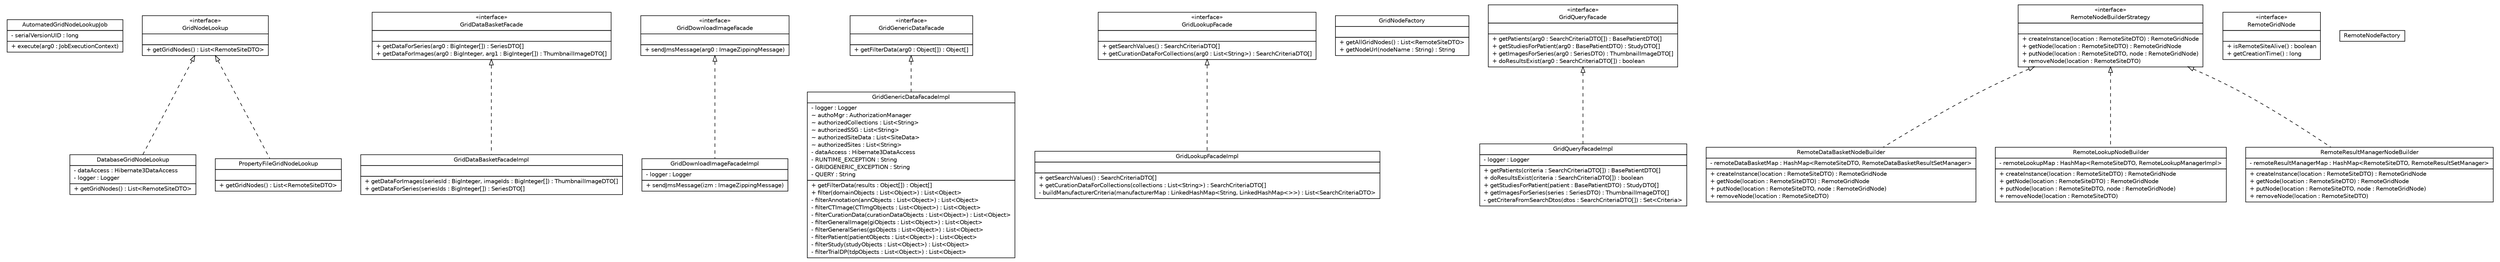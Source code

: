 #!/usr/local/bin/dot
#
# Class diagram 
# Generated by UmlGraph version 4.8 (http://www.spinellis.gr/sw/umlgraph)
#

digraph G {
	edge [fontname="Helvetica",fontsize=10,labelfontname="Helvetica",labelfontsize=10];
	node [fontname="Helvetica",fontsize=10,shape=plaintext];
	// gov.nih.nci.ncia.grid.AutomatedGridNodeLookupJob
	c2357 [label=<<table border="0" cellborder="1" cellspacing="0" cellpadding="2" port="p" href="./AutomatedGridNodeLookupJob.html">
		<tr><td><table border="0" cellspacing="0" cellpadding="1">
			<tr><td> AutomatedGridNodeLookupJob </td></tr>
		</table></td></tr>
		<tr><td><table border="0" cellspacing="0" cellpadding="1">
			<tr><td align="left"> - serialVersionUID : long </td></tr>
		</table></td></tr>
		<tr><td><table border="0" cellspacing="0" cellpadding="1">
			<tr><td align="left"> + execute(arg0 : JobExecutionContext) </td></tr>
		</table></td></tr>
		</table>>, fontname="Helvetica", fontcolor="black", fontsize=10.0];
	// gov.nih.nci.ncia.grid.DatabaseGridNodeLookup
	c2358 [label=<<table border="0" cellborder="1" cellspacing="0" cellpadding="2" port="p" href="./DatabaseGridNodeLookup.html">
		<tr><td><table border="0" cellspacing="0" cellpadding="1">
			<tr><td> DatabaseGridNodeLookup </td></tr>
		</table></td></tr>
		<tr><td><table border="0" cellspacing="0" cellpadding="1">
			<tr><td align="left"> - dataAccess : Hibernate3DataAccess </td></tr>
			<tr><td align="left"> - logger : Logger </td></tr>
		</table></td></tr>
		<tr><td><table border="0" cellspacing="0" cellpadding="1">
			<tr><td align="left"> + getGridNodes() : List&lt;RemoteSiteDTO&gt; </td></tr>
		</table></td></tr>
		</table>>, fontname="Helvetica", fontcolor="black", fontsize=10.0];
	// gov.nih.nci.ncia.grid.GridDataBasketFacadeImpl
	c2359 [label=<<table border="0" cellborder="1" cellspacing="0" cellpadding="2" port="p" href="./GridDataBasketFacadeImpl.html">
		<tr><td><table border="0" cellspacing="0" cellpadding="1">
			<tr><td> GridDataBasketFacadeImpl </td></tr>
		</table></td></tr>
		<tr><td><table border="0" cellspacing="0" cellpadding="1">
			<tr><td align="left">  </td></tr>
		</table></td></tr>
		<tr><td><table border="0" cellspacing="0" cellpadding="1">
			<tr><td align="left"> + getDataForImages(seriesId : BigInteger, imageIds : BigInteger[]) : ThumbnailImageDTO[] </td></tr>
			<tr><td align="left"> + getDataForSeries(seriesIds : BigInteger[]) : SeriesDTO[] </td></tr>
		</table></td></tr>
		</table>>, fontname="Helvetica", fontcolor="black", fontsize=10.0];
	// gov.nih.nci.ncia.grid.GridDownloadImageFacadeImpl
	c2360 [label=<<table border="0" cellborder="1" cellspacing="0" cellpadding="2" port="p" href="./GridDownloadImageFacadeImpl.html">
		<tr><td><table border="0" cellspacing="0" cellpadding="1">
			<tr><td> GridDownloadImageFacadeImpl </td></tr>
		</table></td></tr>
		<tr><td><table border="0" cellspacing="0" cellpadding="1">
			<tr><td align="left"> - logger : Logger </td></tr>
		</table></td></tr>
		<tr><td><table border="0" cellspacing="0" cellpadding="1">
			<tr><td align="left"> + sendJmsMessage(izm : ImageZippingMessage) </td></tr>
		</table></td></tr>
		</table>>, fontname="Helvetica", fontcolor="black", fontsize=10.0];
	// gov.nih.nci.ncia.grid.GridGenericDataFacadeImpl
	c2361 [label=<<table border="0" cellborder="1" cellspacing="0" cellpadding="2" port="p" href="./GridGenericDataFacadeImpl.html">
		<tr><td><table border="0" cellspacing="0" cellpadding="1">
			<tr><td> GridGenericDataFacadeImpl </td></tr>
		</table></td></tr>
		<tr><td><table border="0" cellspacing="0" cellpadding="1">
			<tr><td align="left"> - logger : Logger </td></tr>
			<tr><td align="left"> ~ authoMgr : AuthorizationManager </td></tr>
			<tr><td align="left"> ~ authorizedCollections : List&lt;String&gt; </td></tr>
			<tr><td align="left"> ~ authorizedSSG : List&lt;String&gt; </td></tr>
			<tr><td align="left"> ~ authorizedSiteData : List&lt;SiteData&gt; </td></tr>
			<tr><td align="left"> ~ authorizedSites : List&lt;String&gt; </td></tr>
			<tr><td align="left"> - dataAccess : Hibernate3DataAccess </td></tr>
			<tr><td align="left"> - RUNTIME_EXCEPTION : String </td></tr>
			<tr><td align="left"> - GRIDGENERIC_EXCEPTION : String </td></tr>
			<tr><td align="left"> - QUERY : String </td></tr>
		</table></td></tr>
		<tr><td><table border="0" cellspacing="0" cellpadding="1">
			<tr><td align="left"> + getFilterData(results : Object[]) : Object[] </td></tr>
			<tr><td align="left"> + filter(domainObjects : List&lt;Object&gt;) : List&lt;Object&gt; </td></tr>
			<tr><td align="left"> - filterAnnotation(annObjects : List&lt;Object&gt;) : List&lt;Object&gt; </td></tr>
			<tr><td align="left"> - filterCTImage(CTImgObjects : List&lt;Object&gt;) : List&lt;Object&gt; </td></tr>
			<tr><td align="left"> - filterCurationData(curationDataObjects : List&lt;Object&gt;) : List&lt;Object&gt; </td></tr>
			<tr><td align="left"> - filterGeneralImage(giObjects : List&lt;Object&gt;) : List&lt;Object&gt; </td></tr>
			<tr><td align="left"> - filterGeneralSeries(gsObjects : List&lt;Object&gt;) : List&lt;Object&gt; </td></tr>
			<tr><td align="left"> - filterPatient(patientObjects : List&lt;Object&gt;) : List&lt;Object&gt; </td></tr>
			<tr><td align="left"> - filterStudy(studyObjects : List&lt;Object&gt;) : List&lt;Object&gt; </td></tr>
			<tr><td align="left"> - filterTrialDP(tdpObjects : List&lt;Object&gt;) : List&lt;Object&gt; </td></tr>
		</table></td></tr>
		</table>>, fontname="Helvetica", fontcolor="black", fontsize=10.0];
	// gov.nih.nci.ncia.grid.GridLookupFacadeImpl
	c2362 [label=<<table border="0" cellborder="1" cellspacing="0" cellpadding="2" port="p" href="./GridLookupFacadeImpl.html">
		<tr><td><table border="0" cellspacing="0" cellpadding="1">
			<tr><td> GridLookupFacadeImpl </td></tr>
		</table></td></tr>
		<tr><td><table border="0" cellspacing="0" cellpadding="1">
			<tr><td align="left">  </td></tr>
		</table></td></tr>
		<tr><td><table border="0" cellspacing="0" cellpadding="1">
			<tr><td align="left"> + getSearchValues() : SearchCriteriaDTO[] </td></tr>
			<tr><td align="left"> + getCurationDataForCollections(collections : List&lt;String&gt;) : SearchCriteriaDTO[] </td></tr>
			<tr><td align="left"> - buildManufacturerCriteria(manufacturerMap : LinkedHashMap&lt;String, LinkedHashMap&lt;&gt;&gt;) : List&lt;SearchCriteriaDTO&gt; </td></tr>
		</table></td></tr>
		</table>>, fontname="Helvetica", fontcolor="black", fontsize=10.0];
	// gov.nih.nci.ncia.grid.GridNodeFactory
	c2363 [label=<<table border="0" cellborder="1" cellspacing="0" cellpadding="2" port="p" href="./GridNodeFactory.html">
		<tr><td><table border="0" cellspacing="0" cellpadding="1">
			<tr><td> GridNodeFactory </td></tr>
		</table></td></tr>
		<tr><td><table border="0" cellspacing="0" cellpadding="1">
			<tr><td align="left">  </td></tr>
		</table></td></tr>
		<tr><td><table border="0" cellspacing="0" cellpadding="1">
			<tr><td align="left"> + getAllGridNodes() : List&lt;RemoteSiteDTO&gt; </td></tr>
			<tr><td align="left"> + getNodeUrl(nodeName : String) : String </td></tr>
		</table></td></tr>
		</table>>, fontname="Helvetica", fontcolor="black", fontsize=10.0];
	// gov.nih.nci.ncia.grid.GridNodeLookup
	c2364 [label=<<table border="0" cellborder="1" cellspacing="0" cellpadding="2" port="p" href="./GridNodeLookup.html">
		<tr><td><table border="0" cellspacing="0" cellpadding="1">
			<tr><td> &laquo;interface&raquo; </td></tr>
			<tr><td> GridNodeLookup </td></tr>
		</table></td></tr>
		<tr><td><table border="0" cellspacing="0" cellpadding="1">
			<tr><td align="left">  </td></tr>
		</table></td></tr>
		<tr><td><table border="0" cellspacing="0" cellpadding="1">
			<tr><td align="left"> + getGridNodes() : List&lt;RemoteSiteDTO&gt; </td></tr>
		</table></td></tr>
		</table>>, fontname="Helvetica", fontcolor="black", fontsize=10.0];
	// gov.nih.nci.ncia.grid.GridQueryFacadeImpl
	c2365 [label=<<table border="0" cellborder="1" cellspacing="0" cellpadding="2" port="p" href="./GridQueryFacadeImpl.html">
		<tr><td><table border="0" cellspacing="0" cellpadding="1">
			<tr><td> GridQueryFacadeImpl </td></tr>
		</table></td></tr>
		<tr><td><table border="0" cellspacing="0" cellpadding="1">
			<tr><td align="left"> - logger : Logger </td></tr>
		</table></td></tr>
		<tr><td><table border="0" cellspacing="0" cellpadding="1">
			<tr><td align="left"> + getPatients(criteria : SearchCriteriaDTO[]) : BasePatientDTO[] </td></tr>
			<tr><td align="left"> + doResultsExist(criteria : SearchCriteriaDTO[]) : boolean </td></tr>
			<tr><td align="left"> + getStudiesForPatient(patient : BasePatientDTO) : StudyDTO[] </td></tr>
			<tr><td align="left"> + getImagesForSeries(series : SeriesDTO) : ThumbnailImageDTO[] </td></tr>
			<tr><td align="left"> - getCriteraFromSearchDtos(dtos : SearchCriteriaDTO[]) : Set&lt;Criteria&gt; </td></tr>
		</table></td></tr>
		</table>>, fontname="Helvetica", fontcolor="black", fontsize=10.0];
	// gov.nih.nci.ncia.grid.PropertyFileGridNodeLookup
	c2366 [label=<<table border="0" cellborder="1" cellspacing="0" cellpadding="2" port="p" href="./PropertyFileGridNodeLookup.html">
		<tr><td><table border="0" cellspacing="0" cellpadding="1">
			<tr><td> PropertyFileGridNodeLookup </td></tr>
		</table></td></tr>
		<tr><td><table border="0" cellspacing="0" cellpadding="1">
			<tr><td align="left">  </td></tr>
		</table></td></tr>
		<tr><td><table border="0" cellspacing="0" cellpadding="1">
			<tr><td align="left"> + getGridNodes() : List&lt;RemoteSiteDTO&gt; </td></tr>
		</table></td></tr>
		</table>>, fontname="Helvetica", fontcolor="black", fontsize=10.0];
	// gov.nih.nci.ncia.grid.RemoteDataBasketNodeBuilder
	c2367 [label=<<table border="0" cellborder="1" cellspacing="0" cellpadding="2" port="p" href="./RemoteDataBasketNodeBuilder.html">
		<tr><td><table border="0" cellspacing="0" cellpadding="1">
			<tr><td> RemoteDataBasketNodeBuilder </td></tr>
		</table></td></tr>
		<tr><td><table border="0" cellspacing="0" cellpadding="1">
			<tr><td align="left"> - remoteDataBasketMap : HashMap&lt;RemoteSiteDTO, RemoteDataBasketResultSetManager&gt; </td></tr>
		</table></td></tr>
		<tr><td><table border="0" cellspacing="0" cellpadding="1">
			<tr><td align="left"> + createInstance(location : RemoteSiteDTO) : RemoteGridNode </td></tr>
			<tr><td align="left"> + getNode(location : RemoteSiteDTO) : RemoteGridNode </td></tr>
			<tr><td align="left"> + putNode(location : RemoteSiteDTO, node : RemoteGridNode) </td></tr>
			<tr><td align="left"> + removeNode(location : RemoteSiteDTO) </td></tr>
		</table></td></tr>
		</table>>, fontname="Helvetica", fontcolor="black", fontsize=10.0];
	// gov.nih.nci.ncia.grid.RemoteGridNode
	c2368 [label=<<table border="0" cellborder="1" cellspacing="0" cellpadding="2" port="p" href="./RemoteGridNode.html">
		<tr><td><table border="0" cellspacing="0" cellpadding="1">
			<tr><td> &laquo;interface&raquo; </td></tr>
			<tr><td> RemoteGridNode </td></tr>
		</table></td></tr>
		<tr><td><table border="0" cellspacing="0" cellpadding="1">
			<tr><td align="left">  </td></tr>
		</table></td></tr>
		<tr><td><table border="0" cellspacing="0" cellpadding="1">
			<tr><td align="left"> + isRemoteSiteAlive() : boolean </td></tr>
			<tr><td align="left"> + getCreationTime() : long </td></tr>
		</table></td></tr>
		</table>>, fontname="Helvetica", fontcolor="black", fontsize=10.0];
	// gov.nih.nci.ncia.grid.RemoteLookupNodeBuilder
	c2369 [label=<<table border="0" cellborder="1" cellspacing="0" cellpadding="2" port="p" href="./RemoteLookupNodeBuilder.html">
		<tr><td><table border="0" cellspacing="0" cellpadding="1">
			<tr><td> RemoteLookupNodeBuilder </td></tr>
		</table></td></tr>
		<tr><td><table border="0" cellspacing="0" cellpadding="1">
			<tr><td align="left"> - remoteLookupMap : HashMap&lt;RemoteSiteDTO, RemoteLookupManagerImpl&gt; </td></tr>
		</table></td></tr>
		<tr><td><table border="0" cellspacing="0" cellpadding="1">
			<tr><td align="left"> + createInstance(location : RemoteSiteDTO) : RemoteGridNode </td></tr>
			<tr><td align="left"> + getNode(location : RemoteSiteDTO) : RemoteGridNode </td></tr>
			<tr><td align="left"> + putNode(location : RemoteSiteDTO, node : RemoteGridNode) </td></tr>
			<tr><td align="left"> + removeNode(location : RemoteSiteDTO) </td></tr>
		</table></td></tr>
		</table>>, fontname="Helvetica", fontcolor="black", fontsize=10.0];
	// gov.nih.nci.ncia.grid.RemoteNodeBuilderStrategy
	c2370 [label=<<table border="0" cellborder="1" cellspacing="0" cellpadding="2" port="p" href="./RemoteNodeBuilderStrategy.html">
		<tr><td><table border="0" cellspacing="0" cellpadding="1">
			<tr><td> &laquo;interface&raquo; </td></tr>
			<tr><td> RemoteNodeBuilderStrategy </td></tr>
		</table></td></tr>
		<tr><td><table border="0" cellspacing="0" cellpadding="1">
			<tr><td align="left">  </td></tr>
		</table></td></tr>
		<tr><td><table border="0" cellspacing="0" cellpadding="1">
			<tr><td align="left"> + createInstance(location : RemoteSiteDTO) : RemoteGridNode </td></tr>
			<tr><td align="left"> + getNode(location : RemoteSiteDTO) : RemoteGridNode </td></tr>
			<tr><td align="left"> + putNode(location : RemoteSiteDTO, node : RemoteGridNode) </td></tr>
			<tr><td align="left"> + removeNode(location : RemoteSiteDTO) </td></tr>
		</table></td></tr>
		</table>>, fontname="Helvetica", fontcolor="black", fontsize=10.0];
	// gov.nih.nci.ncia.grid.RemoteNodeFactory
	c2371 [label=<<table border="0" cellborder="1" cellspacing="0" cellpadding="2" port="p" href="./RemoteNodeFactory.html">
		<tr><td><table border="0" cellspacing="0" cellpadding="1">
			<tr><td> RemoteNodeFactory </td></tr>
		</table></td></tr>
		</table>>, fontname="Helvetica", fontcolor="black", fontsize=10.0];
	// gov.nih.nci.ncia.grid.RemoteResultManagerNodeBuilder
	c2372 [label=<<table border="0" cellborder="1" cellspacing="0" cellpadding="2" port="p" href="./RemoteResultManagerNodeBuilder.html">
		<tr><td><table border="0" cellspacing="0" cellpadding="1">
			<tr><td> RemoteResultManagerNodeBuilder </td></tr>
		</table></td></tr>
		<tr><td><table border="0" cellspacing="0" cellpadding="1">
			<tr><td align="left"> - remoteResultManagerMap : HashMap&lt;RemoteSiteDTO, RemoteResultSetManager&gt; </td></tr>
		</table></td></tr>
		<tr><td><table border="0" cellspacing="0" cellpadding="1">
			<tr><td align="left"> + createInstance(location : RemoteSiteDTO) : RemoteGridNode </td></tr>
			<tr><td align="left"> + getNode(location : RemoteSiteDTO) : RemoteGridNode </td></tr>
			<tr><td align="left"> + putNode(location : RemoteSiteDTO, node : RemoteGridNode) </td></tr>
			<tr><td align="left"> + removeNode(location : RemoteSiteDTO) </td></tr>
		</table></td></tr>
		</table>>, fontname="Helvetica", fontcolor="black", fontsize=10.0];
	//gov.nih.nci.ncia.grid.DatabaseGridNodeLookup implements gov.nih.nci.ncia.grid.GridNodeLookup
	c2364:p -> c2358:p [dir=back,arrowtail=empty,style=dashed];
	//gov.nih.nci.ncia.grid.GridDataBasketFacadeImpl implements gov.nih.nci.ncia.grid.GridDataBasketFacade
	c2523:p -> c2359:p [dir=back,arrowtail=empty,style=dashed];
	//gov.nih.nci.ncia.grid.GridDownloadImageFacadeImpl implements gov.nih.nci.ncia.grid.GridDownloadImageFacade
	c2524:p -> c2360:p [dir=back,arrowtail=empty,style=dashed];
	//gov.nih.nci.ncia.grid.GridGenericDataFacadeImpl implements gov.nih.nci.ncia.grid.GridGenericDataFacade
	c2525:p -> c2361:p [dir=back,arrowtail=empty,style=dashed];
	//gov.nih.nci.ncia.grid.GridLookupFacadeImpl implements gov.nih.nci.ncia.grid.GridLookupFacade
	c2526:p -> c2362:p [dir=back,arrowtail=empty,style=dashed];
	//gov.nih.nci.ncia.grid.GridQueryFacadeImpl implements gov.nih.nci.ncia.grid.GridQueryFacade
	c2527:p -> c2365:p [dir=back,arrowtail=empty,style=dashed];
	//gov.nih.nci.ncia.grid.PropertyFileGridNodeLookup implements gov.nih.nci.ncia.grid.GridNodeLookup
	c2364:p -> c2366:p [dir=back,arrowtail=empty,style=dashed];
	//gov.nih.nci.ncia.grid.RemoteDataBasketNodeBuilder implements gov.nih.nci.ncia.grid.RemoteNodeBuilderStrategy
	c2370:p -> c2367:p [dir=back,arrowtail=empty,style=dashed];
	//gov.nih.nci.ncia.grid.RemoteLookupNodeBuilder implements gov.nih.nci.ncia.grid.RemoteNodeBuilderStrategy
	c2370:p -> c2369:p [dir=back,arrowtail=empty,style=dashed];
	//gov.nih.nci.ncia.grid.RemoteResultManagerNodeBuilder implements gov.nih.nci.ncia.grid.RemoteNodeBuilderStrategy
	c2370:p -> c2372:p [dir=back,arrowtail=empty,style=dashed];
	// gov.nih.nci.ncia.grid.GridQueryFacade
	c2527 [label=<<table border="0" cellborder="1" cellspacing="0" cellpadding="2" port="p" href="http://java.sun.com/j2se/1.4.2/docs/api/gov/nih/nci/ncia/grid/GridQueryFacade.html">
		<tr><td><table border="0" cellspacing="0" cellpadding="1">
			<tr><td> &laquo;interface&raquo; </td></tr>
			<tr><td> GridQueryFacade </td></tr>
		</table></td></tr>
		<tr><td><table border="0" cellspacing="0" cellpadding="1">
			<tr><td align="left">  </td></tr>
		</table></td></tr>
		<tr><td><table border="0" cellspacing="0" cellpadding="1">
			<tr><td align="left"> + getPatients(arg0 : SearchCriteriaDTO[]) : BasePatientDTO[] </td></tr>
			<tr><td align="left"> + getStudiesForPatient(arg0 : BasePatientDTO) : StudyDTO[] </td></tr>
			<tr><td align="left"> + getImagesForSeries(arg0 : SeriesDTO) : ThumbnailImageDTO[] </td></tr>
			<tr><td align="left"> + doResultsExist(arg0 : SearchCriteriaDTO[]) : boolean </td></tr>
		</table></td></tr>
		</table>>, fontname="Helvetica", fontcolor="black", fontsize=10.0];
	// gov.nih.nci.ncia.grid.GridDownloadImageFacade
	c2524 [label=<<table border="0" cellborder="1" cellspacing="0" cellpadding="2" port="p" href="http://java.sun.com/j2se/1.4.2/docs/api/gov/nih/nci/ncia/grid/GridDownloadImageFacade.html">
		<tr><td><table border="0" cellspacing="0" cellpadding="1">
			<tr><td> &laquo;interface&raquo; </td></tr>
			<tr><td> GridDownloadImageFacade </td></tr>
		</table></td></tr>
		<tr><td><table border="0" cellspacing="0" cellpadding="1">
			<tr><td align="left">  </td></tr>
		</table></td></tr>
		<tr><td><table border="0" cellspacing="0" cellpadding="1">
			<tr><td align="left"> + sendJmsMessage(arg0 : ImageZippingMessage) </td></tr>
		</table></td></tr>
		</table>>, fontname="Helvetica", fontcolor="black", fontsize=10.0];
	// gov.nih.nci.ncia.grid.GridGenericDataFacade
	c2525 [label=<<table border="0" cellborder="1" cellspacing="0" cellpadding="2" port="p" href="http://java.sun.com/j2se/1.4.2/docs/api/gov/nih/nci/ncia/grid/GridGenericDataFacade.html">
		<tr><td><table border="0" cellspacing="0" cellpadding="1">
			<tr><td> &laquo;interface&raquo; </td></tr>
			<tr><td> GridGenericDataFacade </td></tr>
		</table></td></tr>
		<tr><td><table border="0" cellspacing="0" cellpadding="1">
			<tr><td align="left">  </td></tr>
		</table></td></tr>
		<tr><td><table border="0" cellspacing="0" cellpadding="1">
			<tr><td align="left"> + getFilterData(arg0 : Object[]) : Object[] </td></tr>
		</table></td></tr>
		</table>>, fontname="Helvetica", fontcolor="black", fontsize=10.0];
	// gov.nih.nci.ncia.grid.GridDataBasketFacade
	c2523 [label=<<table border="0" cellborder="1" cellspacing="0" cellpadding="2" port="p" href="http://java.sun.com/j2se/1.4.2/docs/api/gov/nih/nci/ncia/grid/GridDataBasketFacade.html">
		<tr><td><table border="0" cellspacing="0" cellpadding="1">
			<tr><td> &laquo;interface&raquo; </td></tr>
			<tr><td> GridDataBasketFacade </td></tr>
		</table></td></tr>
		<tr><td><table border="0" cellspacing="0" cellpadding="1">
			<tr><td align="left">  </td></tr>
		</table></td></tr>
		<tr><td><table border="0" cellspacing="0" cellpadding="1">
			<tr><td align="left"> + getDataForSeries(arg0 : BigInteger[]) : SeriesDTO[] </td></tr>
			<tr><td align="left"> + getDataForImages(arg0 : BigInteger, arg1 : BigInteger[]) : ThumbnailImageDTO[] </td></tr>
		</table></td></tr>
		</table>>, fontname="Helvetica", fontcolor="black", fontsize=10.0];
	// gov.nih.nci.ncia.grid.GridLookupFacade
	c2526 [label=<<table border="0" cellborder="1" cellspacing="0" cellpadding="2" port="p" href="http://java.sun.com/j2se/1.4.2/docs/api/gov/nih/nci/ncia/grid/GridLookupFacade.html">
		<tr><td><table border="0" cellspacing="0" cellpadding="1">
			<tr><td> &laquo;interface&raquo; </td></tr>
			<tr><td> GridLookupFacade </td></tr>
		</table></td></tr>
		<tr><td><table border="0" cellspacing="0" cellpadding="1">
			<tr><td align="left">  </td></tr>
		</table></td></tr>
		<tr><td><table border="0" cellspacing="0" cellpadding="1">
			<tr><td align="left"> + getSearchValues() : SearchCriteriaDTO[] </td></tr>
			<tr><td align="left"> + getCurationDataForCollections(arg0 : List&lt;String&gt;) : SearchCriteriaDTO[] </td></tr>
		</table></td></tr>
		</table>>, fontname="Helvetica", fontcolor="black", fontsize=10.0];
}

